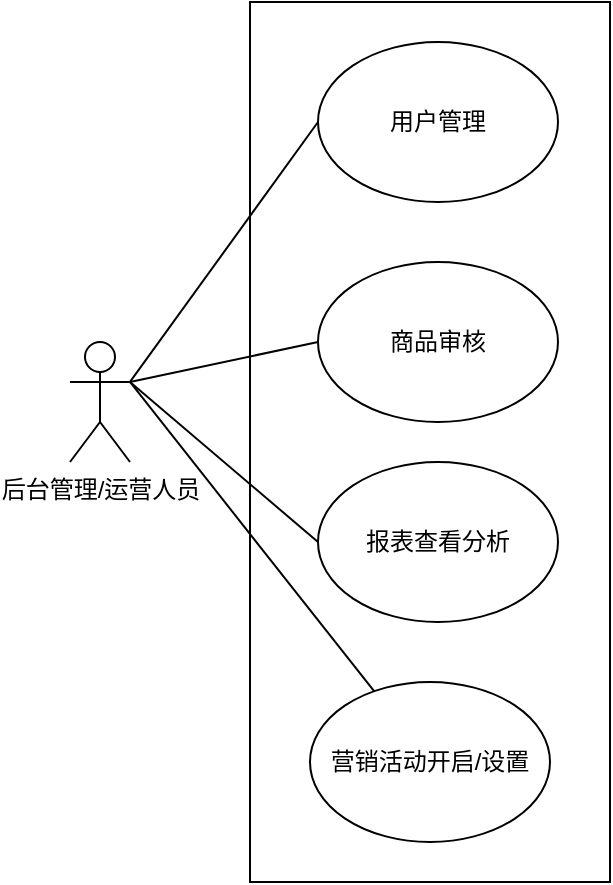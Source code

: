 <mxfile version="28.1.2">
  <diagram name="第 1 页" id="C9oxJfoHYstEItRrTe0a">
    <mxGraphModel dx="1453" dy="722" grid="1" gridSize="10" guides="1" tooltips="1" connect="1" arrows="1" fold="1" page="1" pageScale="1" pageWidth="827" pageHeight="1169" math="0" shadow="0">
      <root>
        <mxCell id="0" />
        <mxCell id="1" parent="0" />
        <mxCell id="JzDSdc00gEmZuuaJiEyf-1" value="后台管理/运营人员" style="shape=umlActor;verticalLabelPosition=bottom;verticalAlign=top;html=1;outlineConnect=0;" vertex="1" parent="1">
          <mxGeometry x="290" y="290" width="30" height="60" as="geometry" />
        </mxCell>
        <mxCell id="JzDSdc00gEmZuuaJiEyf-2" value="" style="rounded=0;whiteSpace=wrap;html=1;" vertex="1" parent="1">
          <mxGeometry x="380" y="120" width="180" height="440" as="geometry" />
        </mxCell>
        <mxCell id="JzDSdc00gEmZuuaJiEyf-3" value="用户管理" style="ellipse;whiteSpace=wrap;html=1;" vertex="1" parent="1">
          <mxGeometry x="414" y="140" width="120" height="80" as="geometry" />
        </mxCell>
        <mxCell id="JzDSdc00gEmZuuaJiEyf-4" value="商品审核" style="ellipse;whiteSpace=wrap;html=1;" vertex="1" parent="1">
          <mxGeometry x="414" y="250" width="120" height="80" as="geometry" />
        </mxCell>
        <mxCell id="JzDSdc00gEmZuuaJiEyf-6" value="报表查看分析" style="ellipse;whiteSpace=wrap;html=1;" vertex="1" parent="1">
          <mxGeometry x="414" y="350" width="120" height="80" as="geometry" />
        </mxCell>
        <mxCell id="JzDSdc00gEmZuuaJiEyf-7" value="营销活动开启/设置" style="ellipse;whiteSpace=wrap;html=1;" vertex="1" parent="1">
          <mxGeometry x="410" y="460" width="120" height="80" as="geometry" />
        </mxCell>
        <mxCell id="JzDSdc00gEmZuuaJiEyf-8" value="" style="endArrow=none;html=1;rounded=0;entryX=0;entryY=0.5;entryDx=0;entryDy=0;exitX=1;exitY=0.333;exitDx=0;exitDy=0;exitPerimeter=0;" edge="1" parent="1" source="JzDSdc00gEmZuuaJiEyf-1" target="JzDSdc00gEmZuuaJiEyf-3">
          <mxGeometry width="50" height="50" relative="1" as="geometry">
            <mxPoint x="260" y="190" as="sourcePoint" />
            <mxPoint x="310" y="140" as="targetPoint" />
          </mxGeometry>
        </mxCell>
        <mxCell id="JzDSdc00gEmZuuaJiEyf-9" value="" style="endArrow=none;html=1;rounded=0;entryX=0;entryY=0.5;entryDx=0;entryDy=0;exitX=1;exitY=0.333;exitDx=0;exitDy=0;exitPerimeter=0;" edge="1" parent="1" source="JzDSdc00gEmZuuaJiEyf-1" target="JzDSdc00gEmZuuaJiEyf-4">
          <mxGeometry width="50" height="50" relative="1" as="geometry">
            <mxPoint x="50" y="500" as="sourcePoint" />
            <mxPoint x="100" y="450" as="targetPoint" />
          </mxGeometry>
        </mxCell>
        <mxCell id="JzDSdc00gEmZuuaJiEyf-10" value="" style="endArrow=none;html=1;rounded=0;entryX=0;entryY=0.5;entryDx=0;entryDy=0;exitX=1;exitY=0.333;exitDx=0;exitDy=0;exitPerimeter=0;" edge="1" parent="1" source="JzDSdc00gEmZuuaJiEyf-1" target="JzDSdc00gEmZuuaJiEyf-6">
          <mxGeometry width="50" height="50" relative="1" as="geometry">
            <mxPoint x="220" y="500" as="sourcePoint" />
            <mxPoint x="270" y="450" as="targetPoint" />
          </mxGeometry>
        </mxCell>
        <mxCell id="JzDSdc00gEmZuuaJiEyf-11" value="" style="endArrow=none;html=1;rounded=0;exitX=1;exitY=0.333;exitDx=0;exitDy=0;exitPerimeter=0;" edge="1" parent="1" source="JzDSdc00gEmZuuaJiEyf-1" target="JzDSdc00gEmZuuaJiEyf-7">
          <mxGeometry width="50" height="50" relative="1" as="geometry">
            <mxPoint x="220" y="540" as="sourcePoint" />
            <mxPoint x="270" y="490" as="targetPoint" />
          </mxGeometry>
        </mxCell>
      </root>
    </mxGraphModel>
  </diagram>
</mxfile>
